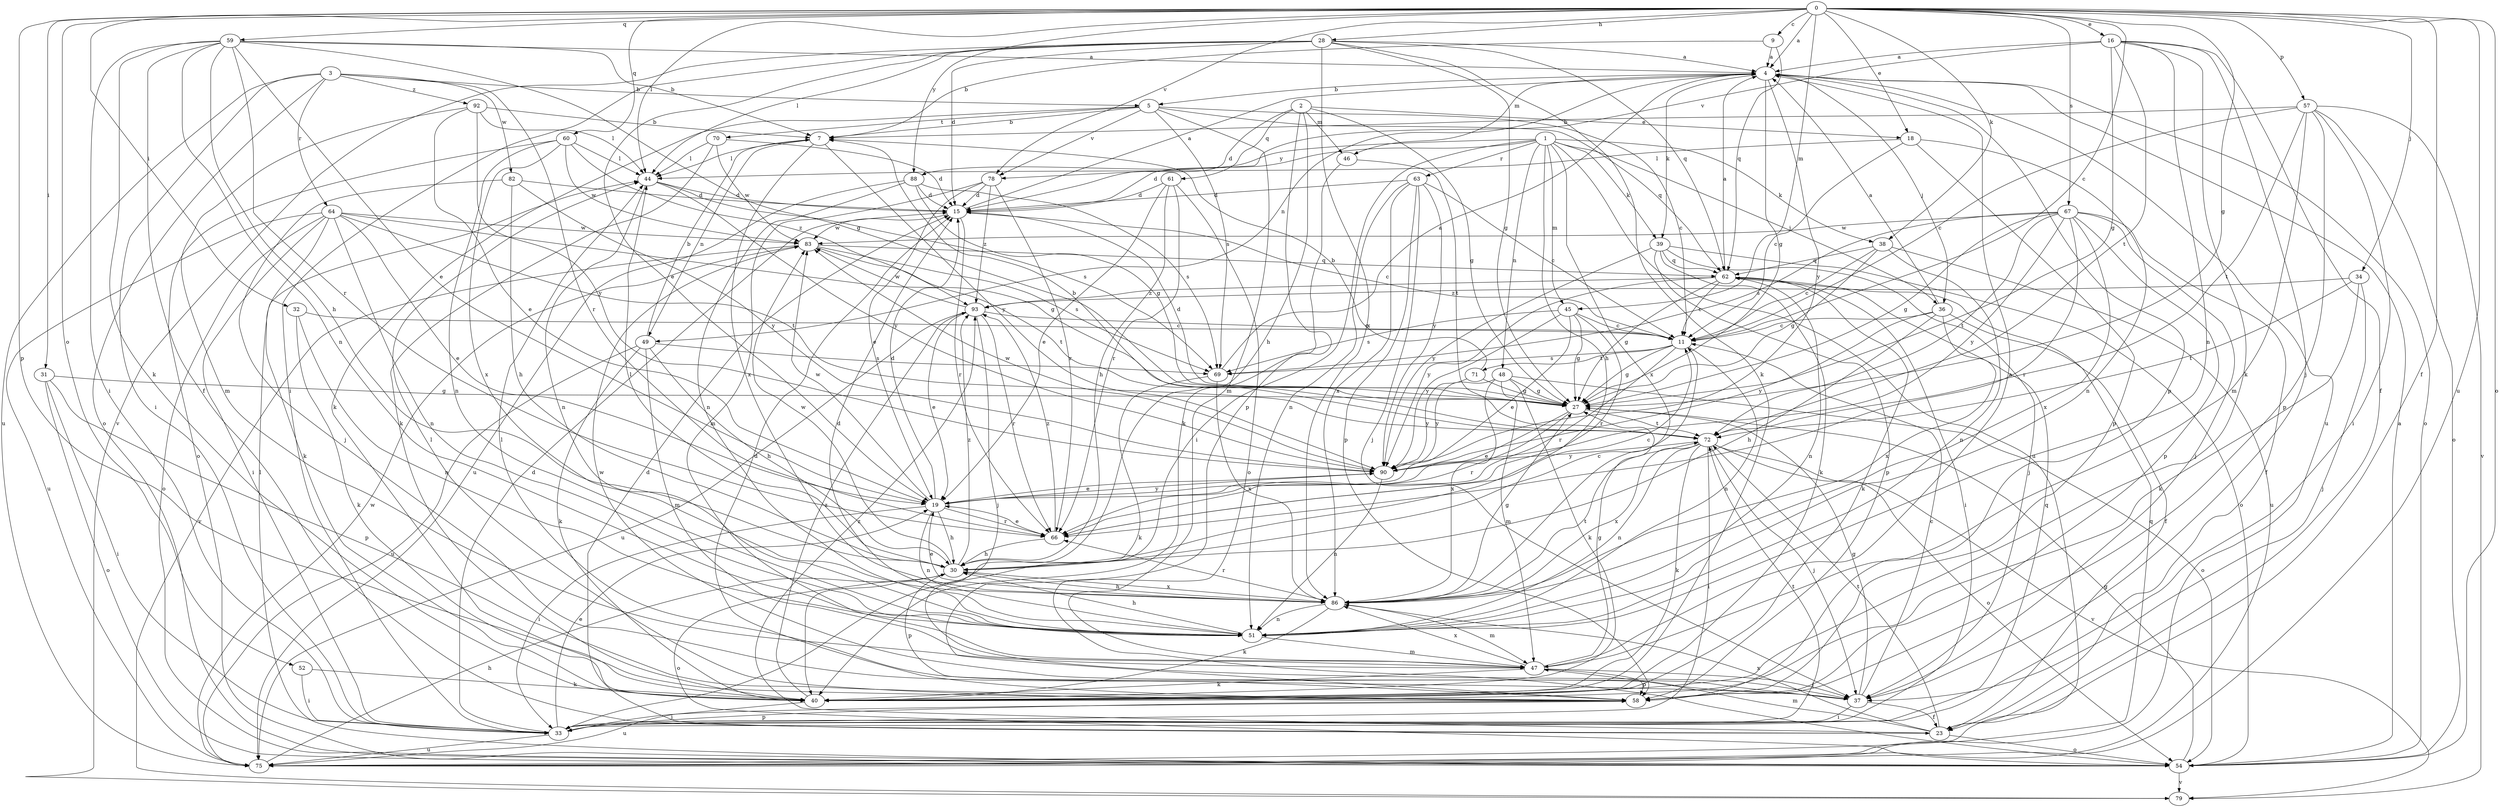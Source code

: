 strict digraph  {
0;
1;
2;
3;
4;
5;
7;
9;
11;
15;
16;
18;
19;
23;
27;
28;
30;
31;
32;
33;
34;
36;
37;
38;
39;
40;
44;
45;
46;
47;
48;
49;
51;
52;
54;
57;
58;
59;
60;
61;
62;
63;
64;
66;
67;
69;
70;
71;
72;
75;
78;
79;
82;
83;
86;
88;
90;
92;
93;
0 -> 4  [label=a];
0 -> 9  [label=c];
0 -> 11  [label=c];
0 -> 16  [label=e];
0 -> 18  [label=e];
0 -> 23  [label=f];
0 -> 27  [label=g];
0 -> 28  [label=h];
0 -> 31  [label=i];
0 -> 32  [label=i];
0 -> 34  [label=j];
0 -> 38  [label=k];
0 -> 44  [label=l];
0 -> 45  [label=m];
0 -> 52  [label=o];
0 -> 54  [label=o];
0 -> 57  [label=p];
0 -> 58  [label=p];
0 -> 59  [label=q];
0 -> 60  [label=q];
0 -> 67  [label=s];
0 -> 75  [label=u];
0 -> 78  [label=v];
0 -> 88  [label=y];
1 -> 15  [label=d];
1 -> 30  [label=h];
1 -> 33  [label=i];
1 -> 36  [label=j];
1 -> 38  [label=k];
1 -> 39  [label=k];
1 -> 45  [label=m];
1 -> 48  [label=n];
1 -> 63  [label=r];
1 -> 75  [label=u];
1 -> 86  [label=x];
1 -> 88  [label=y];
2 -> 15  [label=d];
2 -> 18  [label=e];
2 -> 27  [label=g];
2 -> 30  [label=h];
2 -> 46  [label=m];
2 -> 58  [label=p];
2 -> 61  [label=q];
3 -> 5  [label=b];
3 -> 33  [label=i];
3 -> 54  [label=o];
3 -> 64  [label=r];
3 -> 66  [label=r];
3 -> 75  [label=u];
3 -> 82  [label=w];
3 -> 92  [label=z];
4 -> 5  [label=b];
4 -> 27  [label=g];
4 -> 36  [label=j];
4 -> 39  [label=k];
4 -> 46  [label=m];
4 -> 49  [label=n];
4 -> 54  [label=o];
4 -> 58  [label=p];
4 -> 75  [label=u];
4 -> 90  [label=y];
5 -> 7  [label=b];
5 -> 11  [label=c];
5 -> 40  [label=k];
5 -> 47  [label=m];
5 -> 62  [label=q];
5 -> 69  [label=s];
5 -> 70  [label=t];
5 -> 78  [label=v];
7 -> 44  [label=l];
7 -> 49  [label=n];
7 -> 86  [label=x];
7 -> 90  [label=y];
9 -> 4  [label=a];
9 -> 7  [label=b];
9 -> 62  [label=q];
11 -> 27  [label=g];
11 -> 51  [label=n];
11 -> 66  [label=r];
11 -> 69  [label=s];
11 -> 71  [label=t];
15 -> 4  [label=a];
15 -> 11  [label=c];
15 -> 66  [label=r];
15 -> 83  [label=w];
16 -> 4  [label=a];
16 -> 23  [label=f];
16 -> 27  [label=g];
16 -> 37  [label=j];
16 -> 40  [label=k];
16 -> 51  [label=n];
16 -> 72  [label=t];
16 -> 78  [label=v];
18 -> 11  [label=c];
18 -> 44  [label=l];
18 -> 51  [label=n];
18 -> 58  [label=p];
19 -> 15  [label=d];
19 -> 30  [label=h];
19 -> 33  [label=i];
19 -> 51  [label=n];
19 -> 66  [label=r];
19 -> 83  [label=w];
19 -> 90  [label=y];
23 -> 15  [label=d];
23 -> 47  [label=m];
23 -> 54  [label=o];
23 -> 72  [label=t];
23 -> 86  [label=x];
23 -> 93  [label=z];
27 -> 15  [label=d];
27 -> 19  [label=e];
27 -> 66  [label=r];
27 -> 72  [label=t];
28 -> 4  [label=a];
28 -> 15  [label=d];
28 -> 19  [label=e];
28 -> 27  [label=g];
28 -> 33  [label=i];
28 -> 40  [label=k];
28 -> 44  [label=l];
28 -> 62  [label=q];
28 -> 79  [label=v];
28 -> 86  [label=x];
30 -> 11  [label=c];
30 -> 44  [label=l];
30 -> 54  [label=o];
30 -> 58  [label=p];
30 -> 83  [label=w];
30 -> 86  [label=x];
30 -> 93  [label=z];
31 -> 27  [label=g];
31 -> 33  [label=i];
31 -> 54  [label=o];
31 -> 58  [label=p];
32 -> 11  [label=c];
32 -> 40  [label=k];
32 -> 51  [label=n];
33 -> 15  [label=d];
33 -> 19  [label=e];
33 -> 58  [label=p];
33 -> 62  [label=q];
33 -> 72  [label=t];
33 -> 75  [label=u];
34 -> 37  [label=j];
34 -> 40  [label=k];
34 -> 72  [label=t];
34 -> 93  [label=z];
36 -> 4  [label=a];
36 -> 11  [label=c];
36 -> 23  [label=f];
36 -> 30  [label=h];
36 -> 86  [label=x];
36 -> 90  [label=y];
37 -> 11  [label=c];
37 -> 23  [label=f];
37 -> 27  [label=g];
37 -> 33  [label=i];
37 -> 44  [label=l];
37 -> 83  [label=w];
38 -> 11  [label=c];
38 -> 27  [label=g];
38 -> 51  [label=n];
38 -> 62  [label=q];
38 -> 75  [label=u];
39 -> 37  [label=j];
39 -> 40  [label=k];
39 -> 54  [label=o];
39 -> 58  [label=p];
39 -> 62  [label=q];
39 -> 90  [label=y];
40 -> 75  [label=u];
40 -> 93  [label=z];
44 -> 15  [label=d];
44 -> 51  [label=n];
44 -> 69  [label=s];
44 -> 90  [label=y];
45 -> 11  [label=c];
45 -> 19  [label=e];
45 -> 27  [label=g];
45 -> 66  [label=r];
45 -> 69  [label=s];
45 -> 90  [label=y];
46 -> 40  [label=k];
46 -> 72  [label=t];
47 -> 4  [label=a];
47 -> 27  [label=g];
47 -> 37  [label=j];
47 -> 40  [label=k];
47 -> 58  [label=p];
47 -> 86  [label=x];
48 -> 27  [label=g];
48 -> 40  [label=k];
48 -> 47  [label=m];
48 -> 54  [label=o];
48 -> 86  [label=x];
48 -> 90  [label=y];
49 -> 7  [label=b];
49 -> 30  [label=h];
49 -> 40  [label=k];
49 -> 47  [label=m];
49 -> 69  [label=s];
49 -> 75  [label=u];
51 -> 15  [label=d];
51 -> 30  [label=h];
51 -> 47  [label=m];
52 -> 33  [label=i];
52 -> 40  [label=k];
54 -> 4  [label=a];
54 -> 27  [label=g];
54 -> 44  [label=l];
54 -> 79  [label=v];
57 -> 7  [label=b];
57 -> 11  [label=c];
57 -> 33  [label=i];
57 -> 47  [label=m];
57 -> 54  [label=o];
57 -> 58  [label=p];
57 -> 72  [label=t];
57 -> 79  [label=v];
58 -> 15  [label=d];
58 -> 33  [label=i];
58 -> 44  [label=l];
59 -> 4  [label=a];
59 -> 7  [label=b];
59 -> 19  [label=e];
59 -> 23  [label=f];
59 -> 27  [label=g];
59 -> 30  [label=h];
59 -> 33  [label=i];
59 -> 40  [label=k];
59 -> 51  [label=n];
59 -> 66  [label=r];
60 -> 44  [label=l];
60 -> 51  [label=n];
60 -> 54  [label=o];
60 -> 83  [label=w];
60 -> 86  [label=x];
60 -> 93  [label=z];
61 -> 15  [label=d];
61 -> 19  [label=e];
61 -> 30  [label=h];
61 -> 54  [label=o];
61 -> 66  [label=r];
62 -> 4  [label=a];
62 -> 11  [label=c];
62 -> 27  [label=g];
62 -> 33  [label=i];
62 -> 40  [label=k];
62 -> 51  [label=n];
62 -> 90  [label=y];
62 -> 93  [label=z];
63 -> 11  [label=c];
63 -> 15  [label=d];
63 -> 37  [label=j];
63 -> 51  [label=n];
63 -> 58  [label=p];
63 -> 86  [label=x];
63 -> 90  [label=y];
64 -> 19  [label=e];
64 -> 27  [label=g];
64 -> 33  [label=i];
64 -> 40  [label=k];
64 -> 51  [label=n];
64 -> 54  [label=o];
64 -> 72  [label=t];
64 -> 75  [label=u];
64 -> 83  [label=w];
66 -> 11  [label=c];
66 -> 19  [label=e];
66 -> 30  [label=h];
66 -> 93  [label=z];
67 -> 23  [label=f];
67 -> 27  [label=g];
67 -> 37  [label=j];
67 -> 58  [label=p];
67 -> 66  [label=r];
67 -> 69  [label=s];
67 -> 72  [label=t];
67 -> 83  [label=w];
67 -> 86  [label=x];
67 -> 90  [label=y];
69 -> 4  [label=a];
69 -> 40  [label=k];
69 -> 86  [label=x];
70 -> 15  [label=d];
70 -> 40  [label=k];
70 -> 44  [label=l];
70 -> 83  [label=w];
71 -> 7  [label=b];
71 -> 27  [label=g];
71 -> 90  [label=y];
72 -> 7  [label=b];
72 -> 33  [label=i];
72 -> 37  [label=j];
72 -> 40  [label=k];
72 -> 51  [label=n];
72 -> 54  [label=o];
72 -> 79  [label=v];
72 -> 86  [label=x];
72 -> 90  [label=y];
75 -> 30  [label=h];
75 -> 62  [label=q];
75 -> 83  [label=w];
78 -> 15  [label=d];
78 -> 19  [label=e];
78 -> 47  [label=m];
78 -> 66  [label=r];
78 -> 93  [label=z];
82 -> 15  [label=d];
82 -> 30  [label=h];
82 -> 37  [label=j];
82 -> 90  [label=y];
83 -> 62  [label=q];
83 -> 69  [label=s];
83 -> 72  [label=t];
83 -> 79  [label=v];
86 -> 19  [label=e];
86 -> 27  [label=g];
86 -> 30  [label=h];
86 -> 40  [label=k];
86 -> 47  [label=m];
86 -> 51  [label=n];
86 -> 66  [label=r];
86 -> 72  [label=t];
88 -> 15  [label=d];
88 -> 27  [label=g];
88 -> 51  [label=n];
88 -> 69  [label=s];
88 -> 75  [label=u];
90 -> 19  [label=e];
90 -> 51  [label=n];
90 -> 83  [label=w];
92 -> 7  [label=b];
92 -> 19  [label=e];
92 -> 44  [label=l];
92 -> 47  [label=m];
92 -> 90  [label=y];
93 -> 11  [label=c];
93 -> 19  [label=e];
93 -> 37  [label=j];
93 -> 66  [label=r];
93 -> 75  [label=u];
93 -> 83  [label=w];
}
